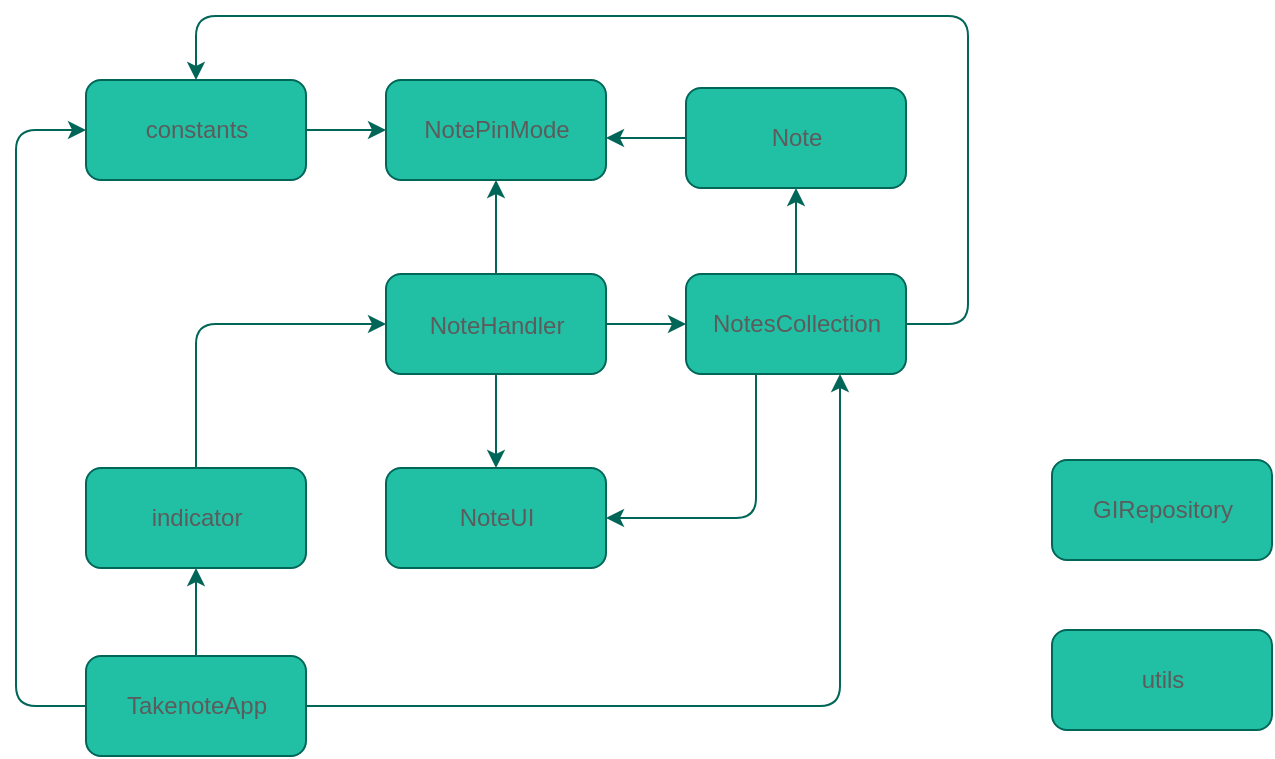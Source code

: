 <mxfile version="13.10.0" type="embed">
    <diagram id="jMcrmiFPcxGotYItxnxr" name="Page-1">
        <mxGraphModel dx="-659" dy="566" grid="0" gridSize="10" guides="1" tooltips="1" connect="1" arrows="1" fold="1" page="1" pageScale="1" pageWidth="850" pageHeight="1100" math="0" shadow="0">
            <root>
                <mxCell id="0"/>
                <mxCell id="1" parent="0"/>
                <mxCell id="2" style="edgeStyle=orthogonalEdgeStyle;orthogonalLoop=1;jettySize=auto;html=1;strokeColor=#006658;fontColor=#5C5C5C;" parent="1" source="19" target="6" edge="1">
                    <mxGeometry relative="1" as="geometry">
                        <Array as="points">
                            <mxPoint x="2073" y="135"/>
                        </Array>
                    </mxGeometry>
                </mxCell>
                <mxCell id="5" value="NoteUI" style="html=1;fillColor=#21C0A5;strokeColor=#006658;fontColor=#5C5C5C;rounded=1;" parent="1" vertex="1">
                    <mxGeometry x="2018" y="292" width="110" height="50" as="geometry"/>
                </mxCell>
                <mxCell id="6" value="NotePinMode" style="html=1;fillColor=#21C0A5;strokeColor=#006658;fontColor=#5C5C5C;rounded=1;" parent="1" vertex="1">
                    <mxGeometry x="2018" y="98" width="110" height="50" as="geometry"/>
                </mxCell>
                <mxCell id="7" style="edgeStyle=orthogonalEdgeStyle;orthogonalLoop=1;jettySize=auto;html=1;strokeColor=#006658;fontColor=#5C5C5C;" parent="1" source="8" target="6" edge="1">
                    <mxGeometry relative="1" as="geometry">
                        <Array as="points">
                            <mxPoint x="2171" y="123"/>
                            <mxPoint x="2171" y="123"/>
                        </Array>
                    </mxGeometry>
                </mxCell>
                <mxCell id="8" value="Note" style="html=1;fillColor=#21C0A5;strokeColor=#006658;fontColor=#5C5C5C;rounded=1;" parent="1" vertex="1">
                    <mxGeometry x="2168" y="102" width="110" height="50" as="geometry"/>
                </mxCell>
                <mxCell id="31" style="edgeStyle=orthogonalEdgeStyle;sketch=0;orthogonalLoop=1;jettySize=auto;html=1;strokeColor=#006658;fillColor=#21C0A5;fontColor=#5C5C5C;" parent="1" source="10" target="6" edge="1">
                    <mxGeometry relative="1" as="geometry">
                        <Array as="points">
                            <mxPoint x="1943" y="123"/>
                            <mxPoint x="1943" y="123"/>
                        </Array>
                    </mxGeometry>
                </mxCell>
                <mxCell id="10" value="constants" style="html=1;fillColor=#21C0A5;strokeColor=#006658;fontColor=#5C5C5C;rounded=1;" parent="1" vertex="1">
                    <mxGeometry x="1868" y="98" width="110" height="50" as="geometry"/>
                </mxCell>
                <mxCell id="11" style="edgeStyle=orthogonalEdgeStyle;orthogonalLoop=1;jettySize=auto;html=1;strokeColor=#006658;fontColor=#5C5C5C;" parent="1" source="13" target="8" edge="1">
                    <mxGeometry relative="1" as="geometry"/>
                </mxCell>
                <mxCell id="36" style="edgeStyle=orthogonalEdgeStyle;orthogonalLoop=1;jettySize=auto;html=1;strokeColor=#006658;fontColor=#5C5C5C;" parent="1" source="13" target="5" edge="1">
                    <mxGeometry relative="1" as="geometry">
                        <Array as="points">
                            <mxPoint x="2203" y="317"/>
                        </Array>
                    </mxGeometry>
                </mxCell>
                <mxCell id="48" style="edgeStyle=orthogonalEdgeStyle;sketch=0;orthogonalLoop=1;jettySize=auto;html=1;strokeColor=#006658;fillColor=#21C0A5;fontColor=#5C5C5C;" parent="1" source="13" target="10" edge="1">
                    <mxGeometry relative="1" as="geometry">
                        <Array as="points">
                            <mxPoint x="2309" y="220"/>
                            <mxPoint x="2309" y="66"/>
                            <mxPoint x="1923" y="66"/>
                        </Array>
                    </mxGeometry>
                </mxCell>
                <mxCell id="13" value="NotesCollection" style="html=1;fillColor=#21C0A5;strokeColor=#006658;fontColor=#5C5C5C;rounded=1;" parent="1" vertex="1">
                    <mxGeometry x="2168" y="195" width="110" height="50" as="geometry"/>
                </mxCell>
                <mxCell id="46" style="edgeStyle=orthogonalEdgeStyle;sketch=0;orthogonalLoop=1;jettySize=auto;html=1;strokeColor=#006658;fillColor=#21C0A5;fontColor=#5C5C5C;" parent="1" source="17" target="19" edge="1">
                    <mxGeometry relative="1" as="geometry">
                        <Array as="points">
                            <mxPoint x="1923" y="220"/>
                        </Array>
                    </mxGeometry>
                </mxCell>
                <mxCell id="17" value="indicator" style="html=1;fillColor=#21C0A5;strokeColor=#006658;fontColor=#5C5C5C;rounded=1;" parent="1" vertex="1">
                    <mxGeometry x="1868" y="292" width="110" height="50" as="geometry"/>
                </mxCell>
                <mxCell id="32" style="edgeStyle=orthogonalEdgeStyle;sketch=0;orthogonalLoop=1;jettySize=auto;html=1;strokeColor=#006658;fillColor=#21C0A5;fontColor=#5C5C5C;" parent="1" source="19" target="5" edge="1">
                    <mxGeometry relative="1" as="geometry"/>
                </mxCell>
                <mxCell id="35" style="edgeStyle=orthogonalEdgeStyle;sketch=0;orthogonalLoop=1;jettySize=auto;html=1;strokeColor=#006658;fillColor=#21C0A5;fontColor=#5C5C5C;" parent="1" source="19" target="13" edge="1">
                    <mxGeometry relative="1" as="geometry"/>
                </mxCell>
                <mxCell id="19" value="&lt;div style=&quot;line-height: 20px&quot;&gt;&lt;div style=&quot;line-height: 20px&quot;&gt;NoteHandler&lt;/div&gt;&lt;/div&gt;" style="html=1;fillColor=#21C0A5;strokeColor=#006658;fontColor=#5C5C5C;rounded=1;" parent="1" vertex="1">
                    <mxGeometry x="2018" y="195" width="110" height="50" as="geometry"/>
                </mxCell>
                <mxCell id="42" style="edgeStyle=orthogonalEdgeStyle;sketch=0;orthogonalLoop=1;jettySize=auto;html=1;strokeColor=#006658;fillColor=#21C0A5;fontColor=#5C5C5C;" parent="1" source="24" target="17" edge="1">
                    <mxGeometry relative="1" as="geometry"/>
                </mxCell>
                <mxCell id="45" style="edgeStyle=orthogonalEdgeStyle;sketch=0;orthogonalLoop=1;jettySize=auto;html=1;strokeColor=#006658;fillColor=#21C0A5;fontColor=#5C5C5C;" parent="1" source="24" target="13" edge="1">
                    <mxGeometry relative="1" as="geometry">
                        <Array as="points">
                            <mxPoint x="2245" y="411"/>
                        </Array>
                    </mxGeometry>
                </mxCell>
                <mxCell id="47" style="edgeStyle=orthogonalEdgeStyle;sketch=0;orthogonalLoop=1;jettySize=auto;html=1;strokeColor=#006658;fillColor=#21C0A5;fontColor=#5C5C5C;" parent="1" source="24" target="10" edge="1">
                    <mxGeometry relative="1" as="geometry">
                        <Array as="points">
                            <mxPoint x="1833" y="411"/>
                        </Array>
                    </mxGeometry>
                </mxCell>
                <mxCell id="24" value="TakenoteApp" style="html=1;fillColor=#21C0A5;strokeColor=#006658;fontColor=#5C5C5C;rounded=1;" parent="1" vertex="1">
                    <mxGeometry x="1868" y="386" width="110" height="50" as="geometry"/>
                </mxCell>
                <mxCell id="50" value="utils" style="html=1;fillColor=#21C0A5;strokeColor=#006658;fontColor=#5C5C5C;rounded=1;" vertex="1" parent="1">
                    <mxGeometry x="2351" y="373" width="110" height="50" as="geometry"/>
                </mxCell>
                <mxCell id="51" value="GIRepository" style="html=1;fillColor=#21C0A5;strokeColor=#006658;fontColor=#5C5C5C;rounded=1;" vertex="1" parent="1">
                    <mxGeometry x="2351" y="288" width="110" height="50" as="geometry"/>
                </mxCell>
            </root>
        </mxGraphModel>
    </diagram>
</mxfile>